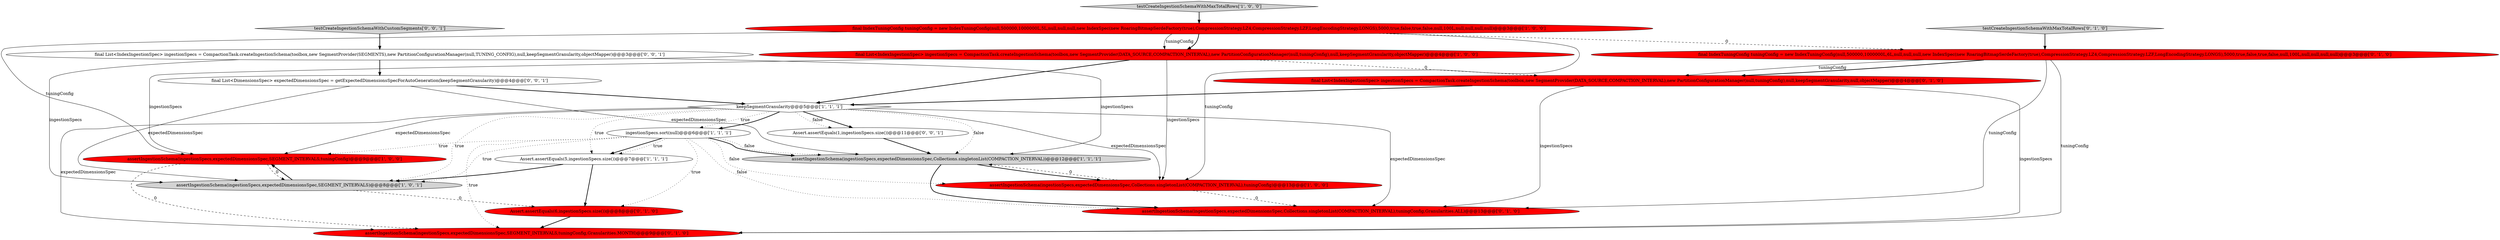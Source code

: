digraph {
0 [style = filled, label = "assertIngestionSchema(ingestionSpecs,expectedDimensionsSpec,SEGMENT_INTERVALS,tuningConfig)@@@9@@@['1', '0', '0']", fillcolor = red, shape = ellipse image = "AAA1AAABBB1BBB"];
5 [style = filled, label = "testCreateIngestionSchemaWithMaxTotalRows['1', '0', '0']", fillcolor = lightgray, shape = diamond image = "AAA0AAABBB1BBB"];
7 [style = filled, label = "assertIngestionSchema(ingestionSpecs,expectedDimensionsSpec,Collections.singletonList(COMPACTION_INTERVAL))@@@12@@@['1', '1', '1']", fillcolor = lightgray, shape = ellipse image = "AAA0AAABBB1BBB"];
13 [style = filled, label = "final IndexTuningConfig tuningConfig = new IndexTuningConfig(null,500000,1000000L,6L,null,null,null,new IndexSpec(new RoaringBitmapSerdeFactory(true),CompressionStrategy.LZ4,CompressionStrategy.LZF,LongEncodingStrategy.LONGS),5000,true,false,true,false,null,100L,null,null,null,null)@@@3@@@['0', '1', '0']", fillcolor = red, shape = ellipse image = "AAA1AAABBB2BBB"];
17 [style = filled, label = "testCreateIngestionSchemaWithCustomSegments['0', '0', '1']", fillcolor = lightgray, shape = diamond image = "AAA0AAABBB3BBB"];
19 [style = filled, label = "Assert.assertEquals(1,ingestionSpecs.size())@@@11@@@['0', '0', '1']", fillcolor = white, shape = ellipse image = "AAA0AAABBB3BBB"];
1 [style = filled, label = "final IndexTuningConfig tuningConfig = new IndexTuningConfig(null,500000,1000000L,5L,null,null,null,new IndexSpec(new RoaringBitmapSerdeFactory(true),CompressionStrategy.LZ4,CompressionStrategy.LZF,LongEncodingStrategy.LONGS),5000,true,false,true,false,null,100L,null,null,null,null)@@@3@@@['1', '0', '0']", fillcolor = red, shape = ellipse image = "AAA1AAABBB1BBB"];
6 [style = filled, label = "Assert.assertEquals(5,ingestionSpecs.size())@@@7@@@['1', '1', '1']", fillcolor = white, shape = ellipse image = "AAA0AAABBB1BBB"];
16 [style = filled, label = "final List<DimensionsSpec> expectedDimensionsSpec = getExpectedDimensionsSpecForAutoGeneration(keepSegmentGranularity)@@@4@@@['0', '0', '1']", fillcolor = white, shape = ellipse image = "AAA0AAABBB3BBB"];
11 [style = filled, label = "testCreateIngestionSchemaWithMaxTotalRows['0', '1', '0']", fillcolor = lightgray, shape = diamond image = "AAA0AAABBB2BBB"];
15 [style = filled, label = "final List<IndexIngestionSpec> ingestionSpecs = CompactionTask.createIngestionSchema(toolbox,new SegmentProvider(DATA_SOURCE,COMPACTION_INTERVAL),new PartitionConfigurationManager(null,tuningConfig),null,keepSegmentGranularity,null,objectMapper)@@@4@@@['0', '1', '0']", fillcolor = red, shape = ellipse image = "AAA1AAABBB2BBB"];
18 [style = filled, label = "final List<IndexIngestionSpec> ingestionSpecs = CompactionTask.createIngestionSchema(toolbox,new SegmentProvider(SEGMENTS),new PartitionConfigurationManager(null,TUNING_CONFIG),null,keepSegmentGranularity,objectMapper)@@@3@@@['0', '0', '1']", fillcolor = white, shape = ellipse image = "AAA0AAABBB3BBB"];
10 [style = filled, label = "assertIngestionSchema(ingestionSpecs,expectedDimensionsSpec,Collections.singletonList(COMPACTION_INTERVAL),tuningConfig,Granularities.ALL)@@@13@@@['0', '1', '0']", fillcolor = red, shape = ellipse image = "AAA1AAABBB2BBB"];
12 [style = filled, label = "assertIngestionSchema(ingestionSpecs,expectedDimensionsSpec,SEGMENT_INTERVALS,tuningConfig,Granularities.MONTH)@@@9@@@['0', '1', '0']", fillcolor = red, shape = ellipse image = "AAA1AAABBB2BBB"];
14 [style = filled, label = "Assert.assertEquals(6,ingestionSpecs.size())@@@8@@@['0', '1', '0']", fillcolor = red, shape = ellipse image = "AAA1AAABBB2BBB"];
3 [style = filled, label = "ingestionSpecs.sort(null)@@@6@@@['1', '1', '1']", fillcolor = white, shape = ellipse image = "AAA0AAABBB1BBB"];
8 [style = filled, label = "assertIngestionSchema(ingestionSpecs,expectedDimensionsSpec,Collections.singletonList(COMPACTION_INTERVAL),tuningConfig)@@@13@@@['1', '0', '0']", fillcolor = red, shape = ellipse image = "AAA1AAABBB1BBB"];
2 [style = filled, label = "keepSegmentGranularity@@@5@@@['1', '1', '1']", fillcolor = white, shape = diamond image = "AAA0AAABBB1BBB"];
4 [style = filled, label = "final List<IndexIngestionSpec> ingestionSpecs = CompactionTask.createIngestionSchema(toolbox,new SegmentProvider(DATA_SOURCE,COMPACTION_INTERVAL),new PartitionConfigurationManager(null,tuningConfig),null,keepSegmentGranularity,objectMapper)@@@4@@@['1', '0', '0']", fillcolor = red, shape = ellipse image = "AAA1AAABBB1BBB"];
9 [style = filled, label = "assertIngestionSchema(ingestionSpecs,expectedDimensionsSpec,SEGMENT_INTERVALS)@@@8@@@['1', '0', '1']", fillcolor = lightgray, shape = ellipse image = "AAA0AAABBB1BBB"];
13->10 [style = solid, label="tuningConfig"];
15->12 [style = solid, label="ingestionSpecs"];
2->3 [style = dotted, label="true"];
13->15 [style = solid, label="tuningConfig"];
16->7 [style = solid, label="expectedDimensionsSpec"];
1->4 [style = bold, label=""];
15->2 [style = bold, label=""];
2->19 [style = bold, label=""];
8->10 [style = dashed, label="0"];
1->0 [style = solid, label="tuningConfig"];
9->0 [style = bold, label=""];
7->10 [style = bold, label=""];
2->3 [style = bold, label=""];
2->19 [style = dotted, label="false"];
13->12 [style = solid, label="tuningConfig"];
3->7 [style = dotted, label="false"];
3->6 [style = bold, label=""];
2->8 [style = solid, label="expectedDimensionsSpec"];
15->10 [style = solid, label="ingestionSpecs"];
2->12 [style = solid, label="expectedDimensionsSpec"];
4->2 [style = bold, label=""];
18->9 [style = solid, label="ingestionSpecs"];
3->9 [style = dotted, label="true"];
16->2 [style = bold, label=""];
3->6 [style = dotted, label="true"];
7->8 [style = bold, label=""];
0->12 [style = dashed, label="0"];
3->8 [style = dotted, label="false"];
3->14 [style = dotted, label="true"];
2->7 [style = dotted, label="false"];
1->13 [style = dashed, label="0"];
2->10 [style = solid, label="expectedDimensionsSpec"];
6->14 [style = bold, label=""];
1->4 [style = solid, label="tuningConfig"];
5->1 [style = bold, label=""];
3->10 [style = dotted, label="false"];
9->14 [style = dashed, label="0"];
2->9 [style = dotted, label="true"];
3->7 [style = bold, label=""];
2->6 [style = dotted, label="true"];
3->12 [style = dotted, label="true"];
4->15 [style = dashed, label="0"];
4->0 [style = solid, label="ingestionSpecs"];
14->12 [style = bold, label=""];
11->13 [style = bold, label=""];
8->7 [style = dashed, label="0"];
4->8 [style = solid, label="ingestionSpecs"];
3->0 [style = dotted, label="true"];
13->15 [style = bold, label=""];
16->9 [style = solid, label="expectedDimensionsSpec"];
0->9 [style = dashed, label="0"];
6->9 [style = bold, label=""];
19->7 [style = bold, label=""];
2->0 [style = solid, label="expectedDimensionsSpec"];
17->18 [style = bold, label=""];
1->8 [style = solid, label="tuningConfig"];
18->7 [style = solid, label="ingestionSpecs"];
18->16 [style = bold, label=""];
}
